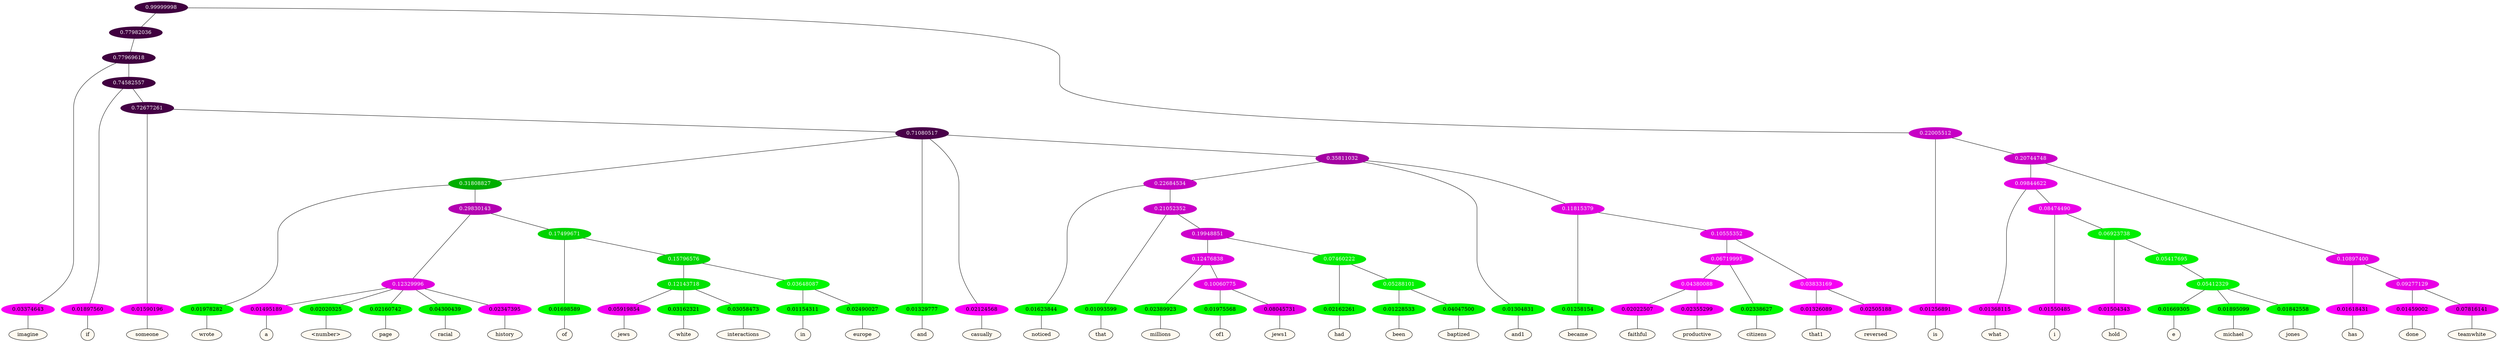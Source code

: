 graph {
	node [format=png height=0.15 nodesep=0.001 ordering=out overlap=prism overlap_scaling=0.01 ranksep=0.001 ratio=0.2 style=filled width=0.15]
	{
		rank=same
		a_w_6 [label=imagine color=black fillcolor=floralwhite style="filled,solid"]
		a_w_10 [label=if color=black fillcolor=floralwhite style="filled,solid"]
		a_w_16 [label=someone color=black fillcolor=floralwhite style="filled,solid"]
		a_w_28 [label=wrote color=black fillcolor=floralwhite style="filled,solid"]
		a_w_43 [label=a color=black fillcolor=floralwhite style="filled,solid"]
		a_w_44 [label="\<number\>" color=black fillcolor=floralwhite style="filled,solid"]
		a_w_45 [label=page color=black fillcolor=floralwhite style="filled,solid"]
		a_w_46 [label=racial color=black fillcolor=floralwhite style="filled,solid"]
		a_w_47 [label=history color=black fillcolor=floralwhite style="filled,solid"]
		a_w_48 [label=of color=black fillcolor=floralwhite style="filled,solid"]
		a_w_62 [label=jews color=black fillcolor=floralwhite style="filled,solid"]
		a_w_63 [label=white color=black fillcolor=floralwhite style="filled,solid"]
		a_w_64 [label=interactions color=black fillcolor=floralwhite style="filled,solid"]
		a_w_65 [label=in color=black fillcolor=floralwhite style="filled,solid"]
		a_w_66 [label=europe color=black fillcolor=floralwhite style="filled,solid"]
		a_w_23 [label=and color=black fillcolor=floralwhite style="filled,solid"]
		a_w_24 [label=casually color=black fillcolor=floralwhite style="filled,solid"]
		a_w_36 [label=noticed color=black fillcolor=floralwhite style="filled,solid"]
		a_w_50 [label=that color=black fillcolor=floralwhite style="filled,solid"]
		a_w_67 [label=millions color=black fillcolor=floralwhite style="filled,solid"]
		a_w_73 [label=of1 color=black fillcolor=floralwhite style="filled,solid"]
		a_w_74 [label=jews1 color=black fillcolor=floralwhite style="filled,solid"]
		a_w_69 [label=had color=black fillcolor=floralwhite style="filled,solid"]
		a_w_75 [label=been color=black fillcolor=floralwhite style="filled,solid"]
		a_w_76 [label=baptized color=black fillcolor=floralwhite style="filled,solid"]
		a_w_31 [label=and1 color=black fillcolor=floralwhite style="filled,solid"]
		a_w_38 [label=became color=black fillcolor=floralwhite style="filled,solid"]
		a_w_71 [label=faithful color=black fillcolor=floralwhite style="filled,solid"]
		a_w_72 [label=productive color=black fillcolor=floralwhite style="filled,solid"]
		a_w_59 [label=citizens color=black fillcolor=floralwhite style="filled,solid"]
		a_w_60 [label=that1 color=black fillcolor=floralwhite style="filled,solid"]
		a_w_61 [label=reversed color=black fillcolor=floralwhite style="filled,solid"]
		a_w_4 [label=is color=black fillcolor=floralwhite style="filled,solid"]
		a_w_12 [label=what color=black fillcolor=floralwhite style="filled,solid"]
		a_w_18 [label=i color=black fillcolor=floralwhite style="filled,solid"]
		a_w_26 [label=hold color=black fillcolor=floralwhite style="filled,solid"]
		a_w_40 [label=e color=black fillcolor=floralwhite style="filled,solid"]
		a_w_41 [label=michael color=black fillcolor=floralwhite style="filled,solid"]
		a_w_42 [label=jones color=black fillcolor=floralwhite style="filled,solid"]
		a_w_14 [label=has color=black fillcolor=floralwhite style="filled,solid"]
		a_w_20 [label=done color=black fillcolor=floralwhite style="filled,solid"]
		a_w_21 [label=teamwhite color=black fillcolor=floralwhite style="filled,solid"]
	}
	a_n_6 -- a_w_6
	a_n_10 -- a_w_10
	a_n_16 -- a_w_16
	a_n_28 -- a_w_28
	a_n_43 -- a_w_43
	a_n_44 -- a_w_44
	a_n_45 -- a_w_45
	a_n_46 -- a_w_46
	a_n_47 -- a_w_47
	a_n_48 -- a_w_48
	a_n_62 -- a_w_62
	a_n_63 -- a_w_63
	a_n_64 -- a_w_64
	a_n_65 -- a_w_65
	a_n_66 -- a_w_66
	a_n_23 -- a_w_23
	a_n_24 -- a_w_24
	a_n_36 -- a_w_36
	a_n_50 -- a_w_50
	a_n_67 -- a_w_67
	a_n_73 -- a_w_73
	a_n_74 -- a_w_74
	a_n_69 -- a_w_69
	a_n_75 -- a_w_75
	a_n_76 -- a_w_76
	a_n_31 -- a_w_31
	a_n_38 -- a_w_38
	a_n_71 -- a_w_71
	a_n_72 -- a_w_72
	a_n_59 -- a_w_59
	a_n_60 -- a_w_60
	a_n_61 -- a_w_61
	a_n_4 -- a_w_4
	a_n_12 -- a_w_12
	a_n_18 -- a_w_18
	a_n_26 -- a_w_26
	a_n_40 -- a_w_40
	a_n_41 -- a_w_41
	a_n_42 -- a_w_42
	a_n_14 -- a_w_14
	a_n_20 -- a_w_20
	a_n_21 -- a_w_21
	{
		rank=same
		a_n_6 [label=0.03374643 color="0.835 1.000 0.966" fontcolor=black]
		a_n_10 [label=0.01897560 color="0.835 1.000 0.981" fontcolor=black]
		a_n_16 [label=0.01590196 color="0.835 1.000 0.984" fontcolor=black]
		a_n_28 [label=0.01978282 color="0.334 1.000 0.980" fontcolor=black]
		a_n_43 [label=0.01495189 color="0.835 1.000 0.985" fontcolor=black]
		a_n_44 [label=0.02020325 color="0.334 1.000 0.980" fontcolor=black]
		a_n_45 [label=0.02160742 color="0.334 1.000 0.978" fontcolor=black]
		a_n_46 [label=0.04300439 color="0.334 1.000 0.957" fontcolor=black]
		a_n_47 [label=0.02347395 color="0.835 1.000 0.977" fontcolor=black]
		a_n_48 [label=0.01698589 color="0.334 1.000 0.983" fontcolor=black]
		a_n_62 [label=0.05919854 color="0.835 1.000 0.941" fontcolor=black]
		a_n_63 [label=0.03162321 color="0.334 1.000 0.968" fontcolor=black]
		a_n_64 [label=0.03058473 color="0.334 1.000 0.969" fontcolor=black]
		a_n_65 [label=0.01154311 color="0.334 1.000 0.988" fontcolor=black]
		a_n_66 [label=0.02490027 color="0.334 1.000 0.975" fontcolor=black]
		a_n_23 [label=0.01329777 color="0.334 1.000 0.987" fontcolor=black]
		a_n_24 [label=0.02124568 color="0.835 1.000 0.979" fontcolor=black]
		a_n_36 [label=0.01623844 color="0.334 1.000 0.984" fontcolor=black]
		a_n_50 [label=0.01093599 color="0.334 1.000 0.989" fontcolor=black]
		a_n_67 [label=0.02389923 color="0.334 1.000 0.976" fontcolor=black]
		a_n_73 [label=0.01975568 color="0.334 1.000 0.980" fontcolor=black]
		a_n_74 [label=0.08045731 color="0.835 1.000 0.920" fontcolor=black]
		a_n_69 [label=0.02162261 color="0.334 1.000 0.978" fontcolor=black]
		a_n_75 [label=0.01228533 color="0.334 1.000 0.988" fontcolor=black]
		a_n_76 [label=0.04047500 color="0.334 1.000 0.960" fontcolor=black]
		a_n_31 [label=0.01304831 color="0.334 1.000 0.987" fontcolor=black]
		a_n_38 [label=0.01258154 color="0.334 1.000 0.987" fontcolor=black]
		a_n_71 [label=0.02022507 color="0.835 1.000 0.980" fontcolor=black]
		a_n_72 [label=0.02355299 color="0.835 1.000 0.976" fontcolor=black]
		a_n_59 [label=0.02338627 color="0.334 1.000 0.977" fontcolor=black]
		a_n_60 [label=0.01326089 color="0.835 1.000 0.987" fontcolor=black]
		a_n_61 [label=0.02505188 color="0.835 1.000 0.975" fontcolor=black]
		a_n_4 [label=0.01256891 color="0.835 1.000 0.987" fontcolor=black]
		a_n_12 [label=0.01368115 color="0.835 1.000 0.986" fontcolor=black]
		a_n_18 [label=0.01550485 color="0.835 1.000 0.984" fontcolor=black]
		a_n_26 [label=0.01504343 color="0.835 1.000 0.985" fontcolor=black]
		a_n_40 [label=0.01669305 color="0.334 1.000 0.983" fontcolor=black]
		a_n_41 [label=0.01895099 color="0.334 1.000 0.981" fontcolor=black]
		a_n_42 [label=0.01842558 color="0.334 1.000 0.982" fontcolor=black]
		a_n_14 [label=0.01618431 color="0.835 1.000 0.984" fontcolor=black]
		a_n_20 [label=0.01459002 color="0.835 1.000 0.985" fontcolor=black]
		a_n_21 [label=0.07816141 color="0.835 1.000 0.922" fontcolor=black]
	}
	a_n_0 [label=0.99999998 color="0.835 1.000 0.250" fontcolor=grey99]
	a_n_1 [label=0.77982036 color="0.835 1.000 0.250" fontcolor=grey99]
	a_n_0 -- a_n_1
	a_n_2 [label=0.22005512 color="0.835 1.000 0.780" fontcolor=grey99]
	a_n_0 -- a_n_2
	a_n_3 [label=0.77969618 color="0.835 1.000 0.250" fontcolor=grey99]
	a_n_1 -- a_n_3
	a_n_2 -- a_n_4
	a_n_5 [label=0.20744748 color="0.835 1.000 0.793" fontcolor=grey99]
	a_n_2 -- a_n_5
	a_n_3 -- a_n_6
	a_n_7 [label=0.74582557 color="0.835 1.000 0.254" fontcolor=grey99]
	a_n_3 -- a_n_7
	a_n_8 [label=0.09844622 color="0.835 1.000 0.902" fontcolor=grey99]
	a_n_5 -- a_n_8
	a_n_9 [label=0.10897400 color="0.835 1.000 0.891" fontcolor=grey99]
	a_n_5 -- a_n_9
	a_n_7 -- a_n_10
	a_n_11 [label=0.72677261 color="0.835 1.000 0.273" fontcolor=grey99]
	a_n_7 -- a_n_11
	a_n_8 -- a_n_12
	a_n_13 [label=0.08474490 color="0.835 1.000 0.915" fontcolor=grey99]
	a_n_8 -- a_n_13
	a_n_9 -- a_n_14
	a_n_15 [label=0.09277129 color="0.835 1.000 0.907" fontcolor=grey99]
	a_n_9 -- a_n_15
	a_n_11 -- a_n_16
	a_n_17 [label=0.71080517 color="0.835 1.000 0.289" fontcolor=grey99]
	a_n_11 -- a_n_17
	a_n_13 -- a_n_18
	a_n_19 [label=0.06923738 color="0.334 1.000 0.931" fontcolor=grey99]
	a_n_13 -- a_n_19
	a_n_15 -- a_n_20
	a_n_15 -- a_n_21
	a_n_22 [label=0.31808827 color="0.334 1.000 0.682" fontcolor=grey99]
	a_n_17 -- a_n_22
	a_n_17 -- a_n_23
	a_n_17 -- a_n_24
	a_n_25 [label=0.35811032 color="0.835 1.000 0.642" fontcolor=grey99]
	a_n_17 -- a_n_25
	a_n_19 -- a_n_26
	a_n_27 [label=0.05417695 color="0.334 1.000 0.946" fontcolor=grey99]
	a_n_19 -- a_n_27
	a_n_22 -- a_n_28
	a_n_29 [label=0.29830143 color="0.835 1.000 0.702" fontcolor=grey99]
	a_n_22 -- a_n_29
	a_n_30 [label=0.22684534 color="0.835 1.000 0.773" fontcolor=grey99]
	a_n_25 -- a_n_30
	a_n_25 -- a_n_31
	a_n_32 [label=0.11815379 color="0.835 1.000 0.882" fontcolor=grey99]
	a_n_25 -- a_n_32
	a_n_33 [label=0.05412329 color="0.334 1.000 0.946" fontcolor=grey99]
	a_n_27 -- a_n_33
	a_n_34 [label=0.12329996 color="0.835 1.000 0.877" fontcolor=grey99]
	a_n_29 -- a_n_34
	a_n_35 [label=0.17499671 color="0.334 1.000 0.825" fontcolor=grey99]
	a_n_29 -- a_n_35
	a_n_30 -- a_n_36
	a_n_37 [label=0.21052352 color="0.835 1.000 0.789" fontcolor=grey99]
	a_n_30 -- a_n_37
	a_n_32 -- a_n_38
	a_n_39 [label=0.10555352 color="0.835 1.000 0.894" fontcolor=grey99]
	a_n_32 -- a_n_39
	a_n_33 -- a_n_40
	a_n_33 -- a_n_41
	a_n_33 -- a_n_42
	a_n_34 -- a_n_43
	a_n_34 -- a_n_44
	a_n_34 -- a_n_45
	a_n_34 -- a_n_46
	a_n_34 -- a_n_47
	a_n_35 -- a_n_48
	a_n_49 [label=0.15796576 color="0.334 1.000 0.842" fontcolor=grey99]
	a_n_35 -- a_n_49
	a_n_37 -- a_n_50
	a_n_51 [label=0.19948851 color="0.835 1.000 0.801" fontcolor=grey99]
	a_n_37 -- a_n_51
	a_n_52 [label=0.06719995 color="0.835 1.000 0.933" fontcolor=grey99]
	a_n_39 -- a_n_52
	a_n_53 [label=0.03833169 color="0.835 1.000 0.962" fontcolor=grey99]
	a_n_39 -- a_n_53
	a_n_54 [label=0.12143718 color="0.334 1.000 0.879" fontcolor=grey99]
	a_n_49 -- a_n_54
	a_n_55 [label=0.03648087 color="0.334 1.000 0.964" fontcolor=grey99]
	a_n_49 -- a_n_55
	a_n_56 [label=0.12476838 color="0.835 1.000 0.875" fontcolor=grey99]
	a_n_51 -- a_n_56
	a_n_57 [label=0.07460222 color="0.334 1.000 0.925" fontcolor=grey99]
	a_n_51 -- a_n_57
	a_n_58 [label=0.04380088 color="0.835 1.000 0.956" fontcolor=grey99]
	a_n_52 -- a_n_58
	a_n_52 -- a_n_59
	a_n_53 -- a_n_60
	a_n_53 -- a_n_61
	a_n_54 -- a_n_62
	a_n_54 -- a_n_63
	a_n_54 -- a_n_64
	a_n_55 -- a_n_65
	a_n_55 -- a_n_66
	a_n_56 -- a_n_67
	a_n_68 [label=0.10060775 color="0.835 1.000 0.899" fontcolor=grey99]
	a_n_56 -- a_n_68
	a_n_57 -- a_n_69
	a_n_70 [label=0.05288101 color="0.334 1.000 0.947" fontcolor=grey99]
	a_n_57 -- a_n_70
	a_n_58 -- a_n_71
	a_n_58 -- a_n_72
	a_n_68 -- a_n_73
	a_n_68 -- a_n_74
	a_n_70 -- a_n_75
	a_n_70 -- a_n_76
}
